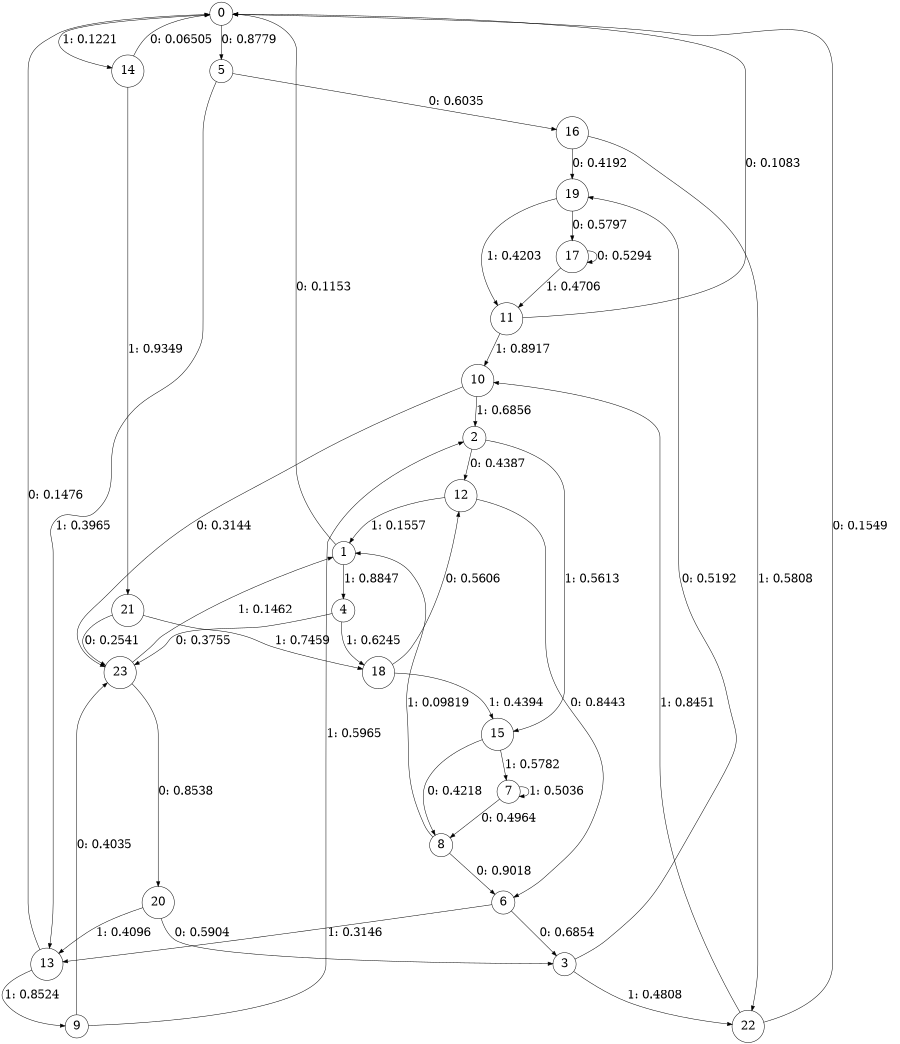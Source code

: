 digraph "ch23randomL5" {
size = "6,8.5";
ratio = "fill";
node [shape = circle];
node [fontsize = 24];
edge [fontsize = 24];
0 -> 5 [label = "0: 0.8779   "];
0 -> 14 [label = "1: 0.1221   "];
1 -> 0 [label = "0: 0.1153   "];
1 -> 4 [label = "1: 0.8847   "];
2 -> 12 [label = "0: 0.4387   "];
2 -> 15 [label = "1: 0.5613   "];
3 -> 19 [label = "0: 0.5192   "];
3 -> 22 [label = "1: 0.4808   "];
4 -> 23 [label = "0: 0.3755   "];
4 -> 18 [label = "1: 0.6245   "];
5 -> 16 [label = "0: 0.6035   "];
5 -> 13 [label = "1: 0.3965   "];
6 -> 3 [label = "0: 0.6854   "];
6 -> 13 [label = "1: 0.3146   "];
7 -> 8 [label = "0: 0.4964   "];
7 -> 7 [label = "1: 0.5036   "];
8 -> 6 [label = "0: 0.9018   "];
8 -> 1 [label = "1: 0.09819  "];
9 -> 23 [label = "0: 0.4035   "];
9 -> 2 [label = "1: 0.5965   "];
10 -> 23 [label = "0: 0.3144   "];
10 -> 2 [label = "1: 0.6856   "];
11 -> 0 [label = "0: 0.1083   "];
11 -> 10 [label = "1: 0.8917   "];
12 -> 6 [label = "0: 0.8443   "];
12 -> 1 [label = "1: 0.1557   "];
13 -> 0 [label = "0: 0.1476   "];
13 -> 9 [label = "1: 0.8524   "];
14 -> 0 [label = "0: 0.06505  "];
14 -> 21 [label = "1: 0.9349   "];
15 -> 8 [label = "0: 0.4218   "];
15 -> 7 [label = "1: 0.5782   "];
16 -> 19 [label = "0: 0.4192   "];
16 -> 22 [label = "1: 0.5808   "];
17 -> 17 [label = "0: 0.5294   "];
17 -> 11 [label = "1: 0.4706   "];
18 -> 12 [label = "0: 0.5606   "];
18 -> 15 [label = "1: 0.4394   "];
19 -> 17 [label = "0: 0.5797   "];
19 -> 11 [label = "1: 0.4203   "];
20 -> 3 [label = "0: 0.5904   "];
20 -> 13 [label = "1: 0.4096   "];
21 -> 23 [label = "0: 0.2541   "];
21 -> 18 [label = "1: 0.7459   "];
22 -> 0 [label = "0: 0.1549   "];
22 -> 10 [label = "1: 0.8451   "];
23 -> 20 [label = "0: 0.8538   "];
23 -> 1 [label = "1: 0.1462   "];
}